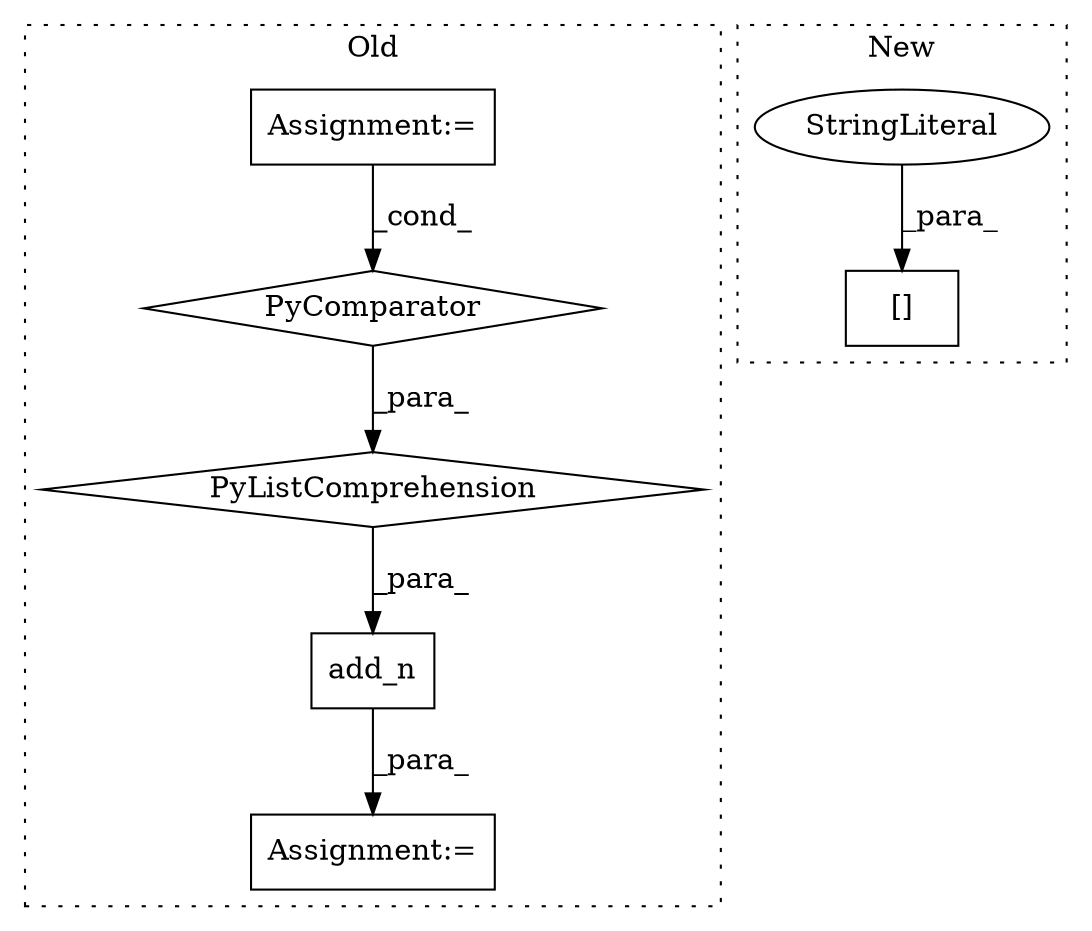 digraph G {
subgraph cluster0 {
1 [label="add_n" a="32" s="5700,5918" l="19,-5" shape="box"];
3 [label="Assignment:=" a="7" s="5688" l="1" shape="box"];
5 [label="Assignment:=" a="7" s="5817" l="93" shape="box"];
6 [label="PyListComprehension" a="109" s="5719" l="199" shape="diamond"];
7 [label="PyComparator" a="113" s="5817" l="93" shape="diamond"];
label = "Old";
style="dotted";
}
subgraph cluster1 {
2 [label="[]" a="2" s="5847,5869" l="7,1" shape="box"];
4 [label="StringLiteral" a="45" s="5854" l="15" shape="ellipse"];
label = "New";
style="dotted";
}
1 -> 3 [label="_para_"];
4 -> 2 [label="_para_"];
5 -> 7 [label="_cond_"];
6 -> 1 [label="_para_"];
7 -> 6 [label="_para_"];
}